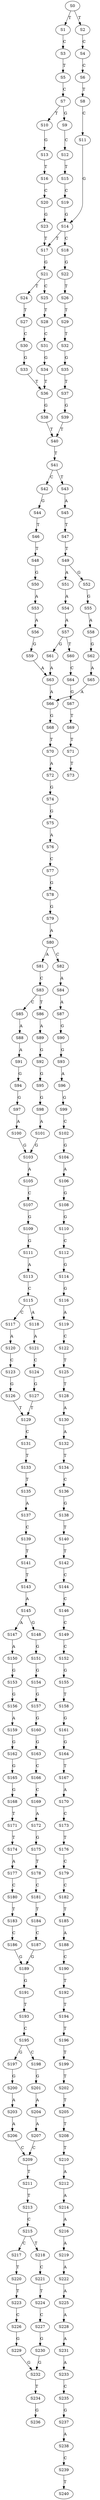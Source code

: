 strict digraph  {
	S0 -> S1 [ label = T ];
	S0 -> S2 [ label = T ];
	S1 -> S3 [ label = C ];
	S2 -> S4 [ label = C ];
	S3 -> S5 [ label = T ];
	S4 -> S6 [ label = C ];
	S5 -> S7 [ label = C ];
	S6 -> S8 [ label = T ];
	S7 -> S9 [ label = G ];
	S7 -> S10 [ label = T ];
	S8 -> S11 [ label = C ];
	S9 -> S12 [ label = C ];
	S10 -> S13 [ label = G ];
	S11 -> S14 [ label = G ];
	S12 -> S15 [ label = T ];
	S13 -> S16 [ label = T ];
	S14 -> S17 [ label = T ];
	S14 -> S18 [ label = C ];
	S15 -> S19 [ label = C ];
	S16 -> S20 [ label = C ];
	S17 -> S21 [ label = G ];
	S18 -> S22 [ label = G ];
	S19 -> S14 [ label = G ];
	S20 -> S23 [ label = G ];
	S21 -> S24 [ label = T ];
	S21 -> S25 [ label = C ];
	S22 -> S26 [ label = T ];
	S23 -> S17 [ label = T ];
	S24 -> S27 [ label = T ];
	S25 -> S28 [ label = T ];
	S26 -> S29 [ label = T ];
	S27 -> S30 [ label = C ];
	S28 -> S31 [ label = C ];
	S29 -> S32 [ label = T ];
	S30 -> S33 [ label = G ];
	S31 -> S34 [ label = G ];
	S32 -> S35 [ label = G ];
	S33 -> S36 [ label = T ];
	S34 -> S36 [ label = T ];
	S35 -> S37 [ label = T ];
	S36 -> S38 [ label = G ];
	S37 -> S39 [ label = G ];
	S38 -> S40 [ label = T ];
	S39 -> S40 [ label = T ];
	S40 -> S41 [ label = T ];
	S41 -> S42 [ label = C ];
	S41 -> S43 [ label = T ];
	S42 -> S44 [ label = G ];
	S43 -> S45 [ label = A ];
	S44 -> S46 [ label = T ];
	S45 -> S47 [ label = T ];
	S46 -> S48 [ label = T ];
	S47 -> S49 [ label = T ];
	S48 -> S50 [ label = G ];
	S49 -> S51 [ label = A ];
	S49 -> S52 [ label = G ];
	S50 -> S53 [ label = A ];
	S51 -> S54 [ label = A ];
	S52 -> S55 [ label = G ];
	S53 -> S56 [ label = A ];
	S54 -> S57 [ label = A ];
	S55 -> S58 [ label = A ];
	S56 -> S59 [ label = G ];
	S57 -> S60 [ label = T ];
	S57 -> S61 [ label = G ];
	S58 -> S62 [ label = G ];
	S59 -> S63 [ label = A ];
	S60 -> S64 [ label = C ];
	S61 -> S63 [ label = A ];
	S62 -> S65 [ label = A ];
	S63 -> S66 [ label = A ];
	S64 -> S67 [ label = G ];
	S65 -> S66 [ label = A ];
	S66 -> S68 [ label = G ];
	S67 -> S69 [ label = T ];
	S68 -> S70 [ label = T ];
	S69 -> S71 [ label = T ];
	S70 -> S72 [ label = A ];
	S71 -> S73 [ label = T ];
	S72 -> S74 [ label = G ];
	S74 -> S75 [ label = G ];
	S75 -> S76 [ label = A ];
	S76 -> S77 [ label = C ];
	S77 -> S78 [ label = G ];
	S78 -> S79 [ label = G ];
	S79 -> S80 [ label = A ];
	S80 -> S81 [ label = A ];
	S80 -> S82 [ label = C ];
	S81 -> S83 [ label = C ];
	S82 -> S84 [ label = A ];
	S83 -> S85 [ label = C ];
	S83 -> S86 [ label = T ];
	S84 -> S87 [ label = A ];
	S85 -> S88 [ label = A ];
	S86 -> S89 [ label = A ];
	S87 -> S90 [ label = G ];
	S88 -> S91 [ label = A ];
	S89 -> S92 [ label = G ];
	S90 -> S93 [ label = G ];
	S91 -> S94 [ label = G ];
	S92 -> S95 [ label = G ];
	S93 -> S96 [ label = A ];
	S94 -> S97 [ label = G ];
	S95 -> S98 [ label = G ];
	S96 -> S99 [ label = G ];
	S97 -> S100 [ label = A ];
	S98 -> S101 [ label = A ];
	S99 -> S102 [ label = C ];
	S100 -> S103 [ label = G ];
	S101 -> S103 [ label = G ];
	S102 -> S104 [ label = G ];
	S103 -> S105 [ label = A ];
	S104 -> S106 [ label = A ];
	S105 -> S107 [ label = C ];
	S106 -> S108 [ label = G ];
	S107 -> S109 [ label = G ];
	S108 -> S110 [ label = G ];
	S109 -> S111 [ label = G ];
	S110 -> S112 [ label = C ];
	S111 -> S113 [ label = A ];
	S112 -> S114 [ label = G ];
	S113 -> S115 [ label = C ];
	S114 -> S116 [ label = G ];
	S115 -> S117 [ label = C ];
	S115 -> S118 [ label = A ];
	S116 -> S119 [ label = A ];
	S117 -> S120 [ label = A ];
	S118 -> S121 [ label = A ];
	S119 -> S122 [ label = C ];
	S120 -> S123 [ label = C ];
	S121 -> S124 [ label = C ];
	S122 -> S125 [ label = T ];
	S123 -> S126 [ label = G ];
	S124 -> S127 [ label = G ];
	S125 -> S128 [ label = T ];
	S126 -> S129 [ label = T ];
	S127 -> S129 [ label = T ];
	S128 -> S130 [ label = A ];
	S129 -> S131 [ label = C ];
	S130 -> S132 [ label = A ];
	S131 -> S133 [ label = T ];
	S132 -> S134 [ label = T ];
	S133 -> S135 [ label = T ];
	S134 -> S136 [ label = C ];
	S135 -> S137 [ label = A ];
	S136 -> S138 [ label = G ];
	S137 -> S139 [ label = C ];
	S138 -> S140 [ label = T ];
	S139 -> S141 [ label = T ];
	S140 -> S142 [ label = T ];
	S141 -> S143 [ label = T ];
	S142 -> S144 [ label = C ];
	S143 -> S145 [ label = A ];
	S144 -> S146 [ label = C ];
	S145 -> S147 [ label = A ];
	S145 -> S148 [ label = G ];
	S146 -> S149 [ label = C ];
	S147 -> S150 [ label = A ];
	S148 -> S151 [ label = G ];
	S149 -> S152 [ label = C ];
	S150 -> S153 [ label = G ];
	S151 -> S154 [ label = G ];
	S152 -> S155 [ label = G ];
	S153 -> S156 [ label = G ];
	S154 -> S157 [ label = G ];
	S155 -> S158 [ label = T ];
	S156 -> S159 [ label = A ];
	S157 -> S160 [ label = G ];
	S158 -> S161 [ label = G ];
	S159 -> S162 [ label = G ];
	S160 -> S163 [ label = G ];
	S161 -> S164 [ label = G ];
	S162 -> S165 [ label = G ];
	S163 -> S166 [ label = C ];
	S164 -> S167 [ label = T ];
	S165 -> S168 [ label = G ];
	S166 -> S169 [ label = C ];
	S167 -> S170 [ label = A ];
	S168 -> S171 [ label = T ];
	S169 -> S172 [ label = A ];
	S170 -> S173 [ label = C ];
	S171 -> S174 [ label = T ];
	S172 -> S175 [ label = G ];
	S173 -> S176 [ label = T ];
	S174 -> S177 [ label = A ];
	S175 -> S178 [ label = T ];
	S176 -> S179 [ label = C ];
	S177 -> S180 [ label = C ];
	S178 -> S181 [ label = C ];
	S179 -> S182 [ label = C ];
	S180 -> S183 [ label = T ];
	S181 -> S184 [ label = T ];
	S182 -> S185 [ label = T ];
	S183 -> S186 [ label = C ];
	S184 -> S187 [ label = C ];
	S185 -> S188 [ label = A ];
	S186 -> S189 [ label = G ];
	S187 -> S189 [ label = G ];
	S188 -> S190 [ label = C ];
	S189 -> S191 [ label = G ];
	S190 -> S192 [ label = T ];
	S191 -> S193 [ label = T ];
	S192 -> S194 [ label = T ];
	S193 -> S195 [ label = C ];
	S194 -> S196 [ label = T ];
	S195 -> S197 [ label = G ];
	S195 -> S198 [ label = C ];
	S196 -> S199 [ label = T ];
	S197 -> S200 [ label = G ];
	S198 -> S201 [ label = G ];
	S199 -> S202 [ label = T ];
	S200 -> S203 [ label = A ];
	S201 -> S204 [ label = A ];
	S202 -> S205 [ label = T ];
	S203 -> S206 [ label = A ];
	S204 -> S207 [ label = A ];
	S205 -> S208 [ label = T ];
	S206 -> S209 [ label = C ];
	S207 -> S209 [ label = C ];
	S208 -> S210 [ label = T ];
	S209 -> S211 [ label = T ];
	S210 -> S212 [ label = A ];
	S211 -> S213 [ label = T ];
	S212 -> S214 [ label = A ];
	S213 -> S215 [ label = C ];
	S214 -> S216 [ label = A ];
	S215 -> S217 [ label = C ];
	S215 -> S218 [ label = T ];
	S216 -> S219 [ label = A ];
	S217 -> S220 [ label = T ];
	S218 -> S221 [ label = C ];
	S219 -> S222 [ label = A ];
	S220 -> S223 [ label = T ];
	S221 -> S224 [ label = T ];
	S222 -> S225 [ label = A ];
	S223 -> S226 [ label = C ];
	S224 -> S227 [ label = C ];
	S225 -> S228 [ label = A ];
	S226 -> S229 [ label = G ];
	S227 -> S230 [ label = G ];
	S228 -> S231 [ label = A ];
	S229 -> S232 [ label = G ];
	S230 -> S232 [ label = G ];
	S231 -> S233 [ label = A ];
	S232 -> S234 [ label = T ];
	S233 -> S235 [ label = C ];
	S234 -> S236 [ label = G ];
	S235 -> S237 [ label = G ];
	S237 -> S238 [ label = A ];
	S238 -> S239 [ label = C ];
	S239 -> S240 [ label = T ];
}
